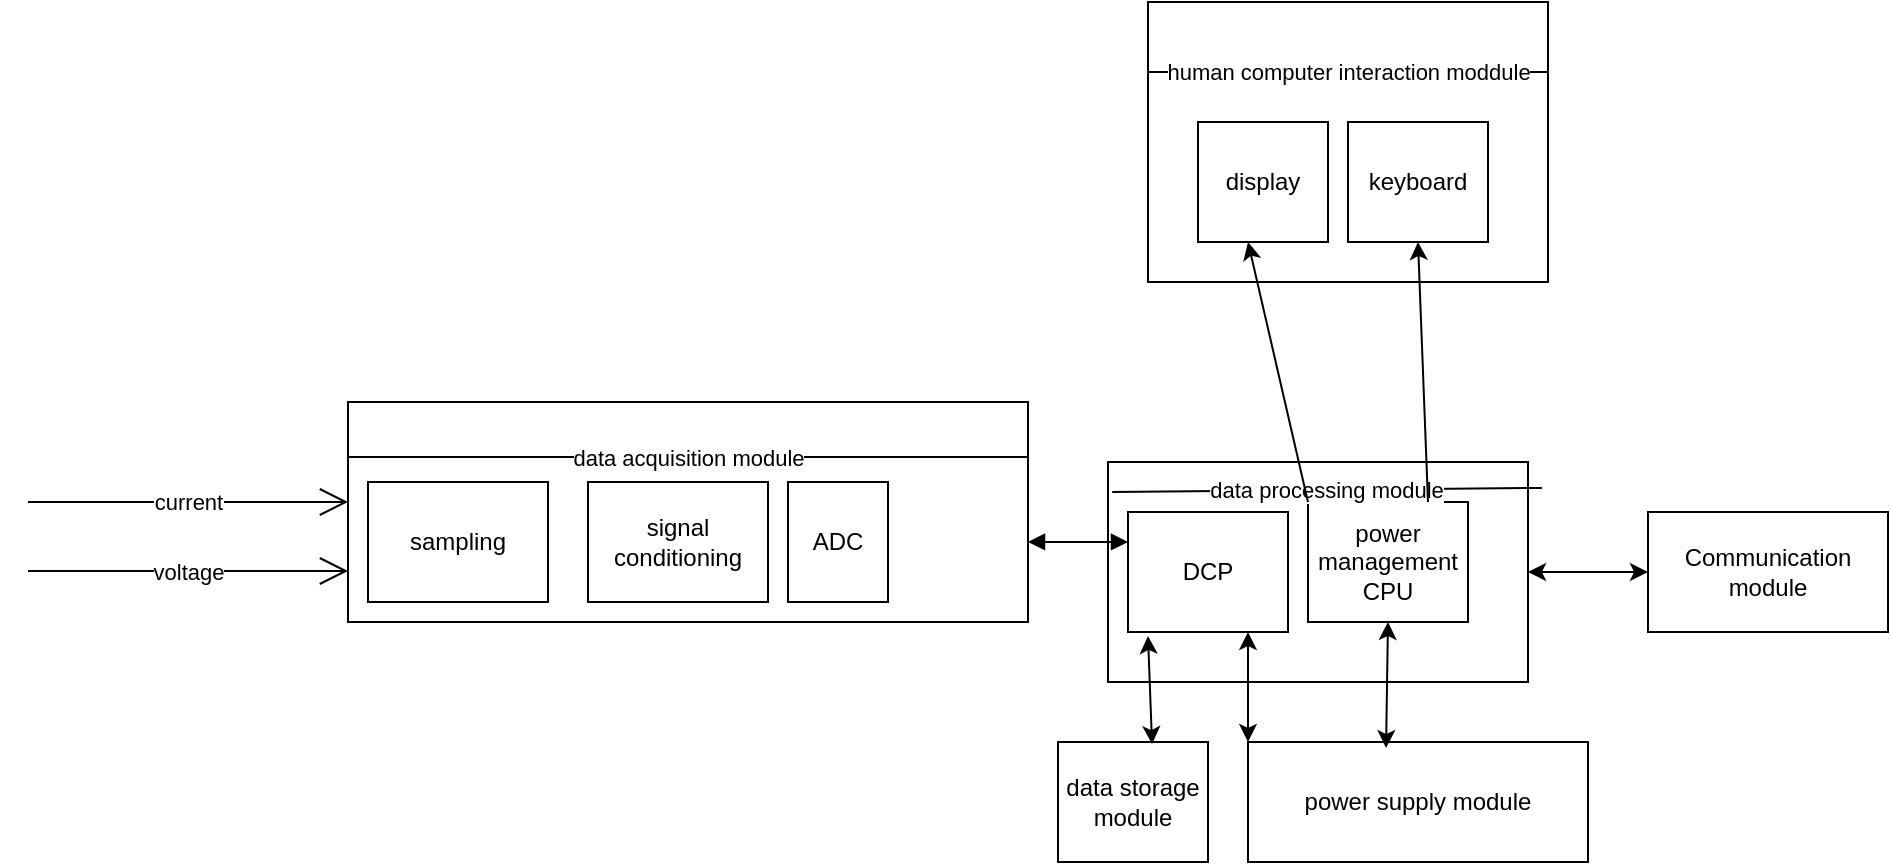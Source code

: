 <mxfile version="24.0.7" type="github">
  <diagram name="Page-1" id="9FO5E8TEHywYp_jiNr2b">
    <mxGraphModel dx="1730" dy="468" grid="1" gridSize="10" guides="1" tooltips="1" connect="1" arrows="1" fold="1" page="1" pageScale="1" pageWidth="850" pageHeight="1100" math="0" shadow="0">
      <root>
        <mxCell id="0" />
        <mxCell id="1" parent="0" />
        <mxCell id="_kFZBBNy0JnT0ap1WfF9-1" value="" style="rounded=0;whiteSpace=wrap;html=1;" vertex="1" parent="1">
          <mxGeometry x="70" y="230" width="340" height="110" as="geometry" />
        </mxCell>
        <mxCell id="_kFZBBNy0JnT0ap1WfF9-2" value="sampling" style="rounded=0;whiteSpace=wrap;html=1;" vertex="1" parent="1">
          <mxGeometry x="80" y="270" width="90" height="60" as="geometry" />
        </mxCell>
        <mxCell id="_kFZBBNy0JnT0ap1WfF9-5" value="signal conditioning" style="rounded=0;whiteSpace=wrap;html=1;" vertex="1" parent="1">
          <mxGeometry x="190" y="270" width="90" height="60" as="geometry" />
        </mxCell>
        <mxCell id="_kFZBBNy0JnT0ap1WfF9-6" value="ADC" style="rounded=0;whiteSpace=wrap;html=1;" vertex="1" parent="1">
          <mxGeometry x="290" y="270" width="50" height="60" as="geometry" />
        </mxCell>
        <mxCell id="_kFZBBNy0JnT0ap1WfF9-7" value="" style="rounded=0;whiteSpace=wrap;html=1;" vertex="1" parent="1">
          <mxGeometry x="450" y="260" width="210" height="110" as="geometry" />
        </mxCell>
        <mxCell id="_kFZBBNy0JnT0ap1WfF9-8" value="DCP" style="rounded=0;whiteSpace=wrap;html=1;" vertex="1" parent="1">
          <mxGeometry x="460" y="285" width="80" height="60" as="geometry" />
        </mxCell>
        <mxCell id="_kFZBBNy0JnT0ap1WfF9-9" value="power management CPU" style="rounded=0;whiteSpace=wrap;html=1;" vertex="1" parent="1">
          <mxGeometry x="550" y="280" width="80" height="60" as="geometry" />
        </mxCell>
        <mxCell id="_kFZBBNy0JnT0ap1WfF9-10" value="Communication module" style="rounded=0;whiteSpace=wrap;html=1;" vertex="1" parent="1">
          <mxGeometry x="720" y="285" width="120" height="60" as="geometry" />
        </mxCell>
        <mxCell id="_kFZBBNy0JnT0ap1WfF9-11" value="data storage module" style="rounded=0;whiteSpace=wrap;html=1;" vertex="1" parent="1">
          <mxGeometry x="425" y="400" width="75" height="60" as="geometry" />
        </mxCell>
        <mxCell id="_kFZBBNy0JnT0ap1WfF9-12" value="power supply module" style="rounded=0;whiteSpace=wrap;html=1;" vertex="1" parent="1">
          <mxGeometry x="520" y="400" width="170" height="60" as="geometry" />
        </mxCell>
        <mxCell id="_kFZBBNy0JnT0ap1WfF9-13" value="" style="rounded=0;whiteSpace=wrap;html=1;" vertex="1" parent="1">
          <mxGeometry x="470" y="30" width="200" height="140" as="geometry" />
        </mxCell>
        <mxCell id="_kFZBBNy0JnT0ap1WfF9-14" value="display" style="rounded=0;whiteSpace=wrap;html=1;" vertex="1" parent="1">
          <mxGeometry x="495" y="90" width="65" height="60" as="geometry" />
        </mxCell>
        <mxCell id="_kFZBBNy0JnT0ap1WfF9-16" value="keyboard" style="rounded=0;whiteSpace=wrap;html=1;" vertex="1" parent="1">
          <mxGeometry x="570" y="90" width="70" height="60" as="geometry" />
        </mxCell>
        <mxCell id="_kFZBBNy0JnT0ap1WfF9-18" value="" style="endArrow=block;startArrow=block;endFill=1;startFill=1;html=1;rounded=0;exitX=1;exitY=0.636;exitDx=0;exitDy=0;entryX=0;entryY=0.25;entryDx=0;entryDy=0;exitPerimeter=0;" edge="1" parent="1" source="_kFZBBNy0JnT0ap1WfF9-1" target="_kFZBBNy0JnT0ap1WfF9-8">
          <mxGeometry width="160" relative="1" as="geometry">
            <mxPoint x="340" y="280" as="sourcePoint" />
            <mxPoint x="500" y="280" as="targetPoint" />
          </mxGeometry>
        </mxCell>
        <mxCell id="_kFZBBNy0JnT0ap1WfF9-19" value="current" style="endArrow=open;endFill=1;endSize=12;html=1;rounded=0;" edge="1" parent="1">
          <mxGeometry width="160" relative="1" as="geometry">
            <mxPoint x="-90" y="280" as="sourcePoint" />
            <mxPoint x="70" y="280" as="targetPoint" />
            <Array as="points">
              <mxPoint y="280" />
            </Array>
          </mxGeometry>
        </mxCell>
        <mxCell id="_kFZBBNy0JnT0ap1WfF9-24" value="voltage" style="endArrow=open;endFill=1;endSize=12;html=1;rounded=0;" edge="1" parent="1">
          <mxGeometry width="160" relative="1" as="geometry">
            <mxPoint x="-90" y="314.5" as="sourcePoint" />
            <mxPoint x="70" y="314.5" as="targetPoint" />
          </mxGeometry>
        </mxCell>
        <mxCell id="_kFZBBNy0JnT0ap1WfF9-25" value="data acquisition module" style="endArrow=none;html=1;rounded=0;exitX=1;exitY=0.25;exitDx=0;exitDy=0;entryX=0;entryY=0.25;entryDx=0;entryDy=0;" edge="1" parent="1" source="_kFZBBNy0JnT0ap1WfF9-1" target="_kFZBBNy0JnT0ap1WfF9-1">
          <mxGeometry width="50" height="50" relative="1" as="geometry">
            <mxPoint x="400" y="300" as="sourcePoint" />
            <mxPoint x="450" y="250" as="targetPoint" />
          </mxGeometry>
        </mxCell>
        <mxCell id="_kFZBBNy0JnT0ap1WfF9-27" value="data processing module" style="endArrow=none;html=1;rounded=0;entryX=0.01;entryY=0.136;entryDx=0;entryDy=0;entryPerimeter=0;exitX=1.033;exitY=0.118;exitDx=0;exitDy=0;exitPerimeter=0;" edge="1" parent="1" source="_kFZBBNy0JnT0ap1WfF9-7" target="_kFZBBNy0JnT0ap1WfF9-7">
          <mxGeometry width="50" height="50" relative="1" as="geometry">
            <mxPoint x="400" y="300" as="sourcePoint" />
            <mxPoint x="450" y="250" as="targetPoint" />
          </mxGeometry>
        </mxCell>
        <mxCell id="_kFZBBNy0JnT0ap1WfF9-30" value="human computer interaction moddule" style="endArrow=none;html=1;rounded=0;entryX=0;entryY=0.25;entryDx=0;entryDy=0;exitX=1;exitY=0.25;exitDx=0;exitDy=0;" edge="1" parent="1" source="_kFZBBNy0JnT0ap1WfF9-13" target="_kFZBBNy0JnT0ap1WfF9-13">
          <mxGeometry width="50" height="50" relative="1" as="geometry">
            <mxPoint x="400" y="300" as="sourcePoint" />
            <mxPoint x="450" y="250" as="targetPoint" />
          </mxGeometry>
        </mxCell>
        <mxCell id="_kFZBBNy0JnT0ap1WfF9-31" value="" style="endArrow=classic;startArrow=classic;html=1;rounded=0;exitX=1;exitY=0.5;exitDx=0;exitDy=0;" edge="1" parent="1" source="_kFZBBNy0JnT0ap1WfF9-7" target="_kFZBBNy0JnT0ap1WfF9-10">
          <mxGeometry width="50" height="50" relative="1" as="geometry">
            <mxPoint x="670" y="310" as="sourcePoint" />
            <mxPoint x="450" y="250" as="targetPoint" />
          </mxGeometry>
        </mxCell>
        <mxCell id="_kFZBBNy0JnT0ap1WfF9-32" value="" style="endArrow=classic;startArrow=classic;html=1;rounded=0;exitX=0.125;exitY=1.033;exitDx=0;exitDy=0;exitPerimeter=0;entryX=0.627;entryY=0.017;entryDx=0;entryDy=0;entryPerimeter=0;" edge="1" parent="1" source="_kFZBBNy0JnT0ap1WfF9-8" target="_kFZBBNy0JnT0ap1WfF9-11">
          <mxGeometry width="50" height="50" relative="1" as="geometry">
            <mxPoint x="400" y="300" as="sourcePoint" />
            <mxPoint x="450" y="250" as="targetPoint" />
          </mxGeometry>
        </mxCell>
        <mxCell id="_kFZBBNy0JnT0ap1WfF9-33" value="" style="endArrow=classic;startArrow=classic;html=1;rounded=0;entryX=0.75;entryY=1;entryDx=0;entryDy=0;exitX=0;exitY=0;exitDx=0;exitDy=0;" edge="1" parent="1" source="_kFZBBNy0JnT0ap1WfF9-12" target="_kFZBBNy0JnT0ap1WfF9-8">
          <mxGeometry width="50" height="50" relative="1" as="geometry">
            <mxPoint x="540" y="380" as="sourcePoint" />
            <mxPoint x="450" y="250" as="targetPoint" />
          </mxGeometry>
        </mxCell>
        <mxCell id="_kFZBBNy0JnT0ap1WfF9-34" value="" style="endArrow=classic;startArrow=classic;html=1;rounded=0;exitX=0.5;exitY=1;exitDx=0;exitDy=0;entryX=0.406;entryY=0.05;entryDx=0;entryDy=0;entryPerimeter=0;" edge="1" parent="1" source="_kFZBBNy0JnT0ap1WfF9-9" target="_kFZBBNy0JnT0ap1WfF9-12">
          <mxGeometry width="50" height="50" relative="1" as="geometry">
            <mxPoint x="400" y="300" as="sourcePoint" />
            <mxPoint x="450" y="250" as="targetPoint" />
          </mxGeometry>
        </mxCell>
        <mxCell id="_kFZBBNy0JnT0ap1WfF9-35" value="" style="endArrow=classic;html=1;rounded=0;entryX=0.385;entryY=1;entryDx=0;entryDy=0;entryPerimeter=0;exitX=0;exitY=0;exitDx=0;exitDy=0;" edge="1" parent="1" source="_kFZBBNy0JnT0ap1WfF9-9" target="_kFZBBNy0JnT0ap1WfF9-14">
          <mxGeometry width="50" height="50" relative="1" as="geometry">
            <mxPoint x="400" y="300" as="sourcePoint" />
            <mxPoint x="450" y="250" as="targetPoint" />
          </mxGeometry>
        </mxCell>
        <mxCell id="_kFZBBNy0JnT0ap1WfF9-36" value="" style="endArrow=classic;html=1;rounded=0;entryX=0.5;entryY=1;entryDx=0;entryDy=0;exitX=0.75;exitY=0;exitDx=0;exitDy=0;" edge="1" parent="1" source="_kFZBBNy0JnT0ap1WfF9-9" target="_kFZBBNy0JnT0ap1WfF9-16">
          <mxGeometry width="50" height="50" relative="1" as="geometry">
            <mxPoint x="400" y="300" as="sourcePoint" />
            <mxPoint x="450" y="250" as="targetPoint" />
          </mxGeometry>
        </mxCell>
      </root>
    </mxGraphModel>
  </diagram>
</mxfile>
